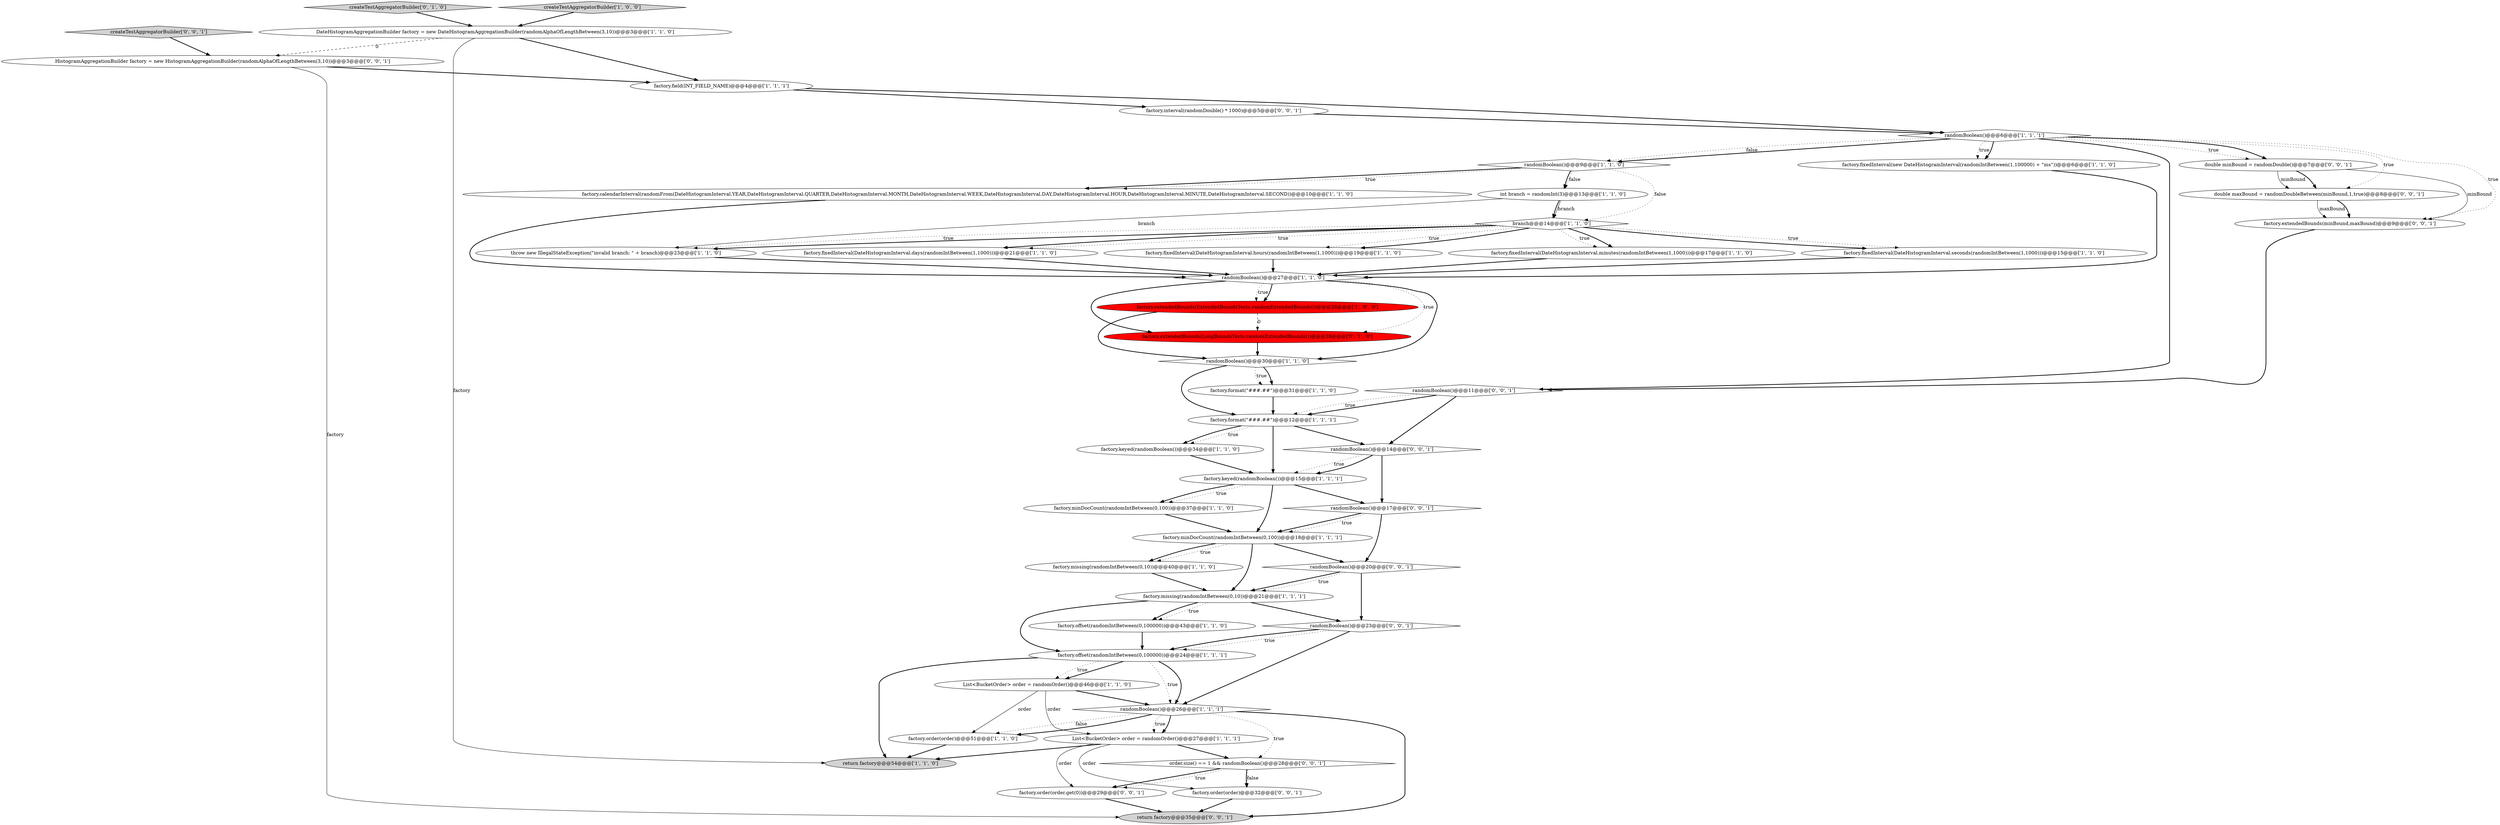 digraph {
6 [style = filled, label = "factory.fixedInterval(DateHistogramInterval.hours(randomIntBetween(1,1000)))@@@19@@@['1', '1', '0']", fillcolor = white, shape = ellipse image = "AAA0AAABBB1BBB"];
3 [style = filled, label = "factory.offset(randomIntBetween(0,100000))@@@24@@@['1', '1', '1']", fillcolor = white, shape = ellipse image = "AAA0AAABBB1BBB"];
7 [style = filled, label = "randomBoolean()@@@26@@@['1', '1', '1']", fillcolor = white, shape = diamond image = "AAA0AAABBB1BBB"];
22 [style = filled, label = "int branch = randomInt(3)@@@13@@@['1', '1', '0']", fillcolor = white, shape = ellipse image = "AAA0AAABBB1BBB"];
33 [style = filled, label = "createTestAggregatorBuilder['0', '1', '0']", fillcolor = lightgray, shape = diamond image = "AAA0AAABBB2BBB"];
36 [style = filled, label = "randomBoolean()@@@11@@@['0', '0', '1']", fillcolor = white, shape = diamond image = "AAA0AAABBB3BBB"];
26 [style = filled, label = "createTestAggregatorBuilder['1', '0', '0']", fillcolor = lightgray, shape = diamond image = "AAA0AAABBB1BBB"];
18 [style = filled, label = "List<BucketOrder> order = randomOrder()@@@46@@@['1', '1', '0']", fillcolor = white, shape = ellipse image = "AAA0AAABBB1BBB"];
25 [style = filled, label = "randomBoolean()@@@30@@@['1', '1', '0']", fillcolor = white, shape = diamond image = "AAA0AAABBB1BBB"];
5 [style = filled, label = "branch@@@14@@@['1', '1', '0']", fillcolor = white, shape = diamond image = "AAA0AAABBB1BBB"];
30 [style = filled, label = "factory.minDocCount(randomIntBetween(0,100))@@@37@@@['1', '1', '0']", fillcolor = white, shape = ellipse image = "AAA0AAABBB1BBB"];
10 [style = filled, label = "factory.format(\"###.##\")@@@31@@@['1', '1', '0']", fillcolor = white, shape = ellipse image = "AAA0AAABBB1BBB"];
40 [style = filled, label = "randomBoolean()@@@17@@@['0', '0', '1']", fillcolor = white, shape = diamond image = "AAA0AAABBB3BBB"];
43 [style = filled, label = "order.size() == 1 && randomBoolean()@@@28@@@['0', '0', '1']", fillcolor = white, shape = diamond image = "AAA0AAABBB3BBB"];
0 [style = filled, label = "throw new IllegalStateException(\"invalid branch: \" + branch)@@@23@@@['1', '1', '0']", fillcolor = white, shape = ellipse image = "AAA0AAABBB1BBB"];
4 [style = filled, label = "factory.fixedInterval(DateHistogramInterval.minutes(randomIntBetween(1,1000)))@@@17@@@['1', '1', '0']", fillcolor = white, shape = ellipse image = "AAA0AAABBB1BBB"];
31 [style = filled, label = "factory.order(order)@@@51@@@['1', '1', '0']", fillcolor = white, shape = ellipse image = "AAA0AAABBB1BBB"];
17 [style = filled, label = "factory.missing(randomIntBetween(0,10))@@@40@@@['1', '1', '0']", fillcolor = white, shape = ellipse image = "AAA0AAABBB1BBB"];
44 [style = filled, label = "factory.order(order.get(0))@@@29@@@['0', '0', '1']", fillcolor = white, shape = ellipse image = "AAA0AAABBB3BBB"];
15 [style = filled, label = "factory.fixedInterval(new DateHistogramInterval(randomIntBetween(1,100000) + \"ms\"))@@@6@@@['1', '1', '0']", fillcolor = white, shape = ellipse image = "AAA0AAABBB1BBB"];
9 [style = filled, label = "DateHistogramAggregationBuilder factory = new DateHistogramAggregationBuilder(randomAlphaOfLengthBetween(3,10))@@@3@@@['1', '1', '0']", fillcolor = white, shape = ellipse image = "AAA0AAABBB1BBB"];
35 [style = filled, label = "factory.extendedBounds(minBound,maxBound)@@@9@@@['0', '0', '1']", fillcolor = white, shape = ellipse image = "AAA0AAABBB3BBB"];
37 [style = filled, label = "factory.interval(randomDouble() * 1000)@@@5@@@['0', '0', '1']", fillcolor = white, shape = ellipse image = "AAA0AAABBB3BBB"];
16 [style = filled, label = "factory.minDocCount(randomIntBetween(0,100))@@@18@@@['1', '1', '1']", fillcolor = white, shape = ellipse image = "AAA0AAABBB1BBB"];
23 [style = filled, label = "factory.fixedInterval(DateHistogramInterval.days(randomIntBetween(1,1000)))@@@21@@@['1', '1', '0']", fillcolor = white, shape = ellipse image = "AAA0AAABBB1BBB"];
28 [style = filled, label = "factory.calendarInterval(randomFrom(DateHistogramInterval.YEAR,DateHistogramInterval.QUARTER,DateHistogramInterval.MONTH,DateHistogramInterval.WEEK,DateHistogramInterval.DAY,DateHistogramInterval.HOUR,DateHistogramInterval.MINUTE,DateHistogramInterval.SECOND))@@@10@@@['1', '1', '0']", fillcolor = white, shape = ellipse image = "AAA0AAABBB1BBB"];
24 [style = filled, label = "factory.extendedBounds(ExtendedBoundsTests.randomExtendedBounds())@@@28@@@['1', '0', '0']", fillcolor = red, shape = ellipse image = "AAA1AAABBB1BBB"];
39 [style = filled, label = "randomBoolean()@@@23@@@['0', '0', '1']", fillcolor = white, shape = diamond image = "AAA0AAABBB3BBB"];
42 [style = filled, label = "randomBoolean()@@@14@@@['0', '0', '1']", fillcolor = white, shape = diamond image = "AAA0AAABBB3BBB"];
41 [style = filled, label = "double maxBound = randomDoubleBetween(minBound,1,true)@@@8@@@['0', '0', '1']", fillcolor = white, shape = ellipse image = "AAA0AAABBB3BBB"];
19 [style = filled, label = "factory.keyed(randomBoolean())@@@34@@@['1', '1', '0']", fillcolor = white, shape = ellipse image = "AAA0AAABBB1BBB"];
20 [style = filled, label = "factory.keyed(randomBoolean())@@@15@@@['1', '1', '1']", fillcolor = white, shape = ellipse image = "AAA0AAABBB1BBB"];
21 [style = filled, label = "randomBoolean()@@@9@@@['1', '1', '0']", fillcolor = white, shape = diamond image = "AAA0AAABBB1BBB"];
46 [style = filled, label = "randomBoolean()@@@20@@@['0', '0', '1']", fillcolor = white, shape = diamond image = "AAA0AAABBB3BBB"];
29 [style = filled, label = "factory.format(\"###.##\")@@@12@@@['1', '1', '1']", fillcolor = white, shape = ellipse image = "AAA0AAABBB1BBB"];
11 [style = filled, label = "List<BucketOrder> order = randomOrder()@@@27@@@['1', '1', '1']", fillcolor = white, shape = ellipse image = "AAA0AAABBB1BBB"];
47 [style = filled, label = "createTestAggregatorBuilder['0', '0', '1']", fillcolor = lightgray, shape = diamond image = "AAA0AAABBB3BBB"];
14 [style = filled, label = "return factory@@@54@@@['1', '1', '0']", fillcolor = lightgray, shape = ellipse image = "AAA0AAABBB1BBB"];
2 [style = filled, label = "factory.fixedInterval(DateHistogramInterval.seconds(randomIntBetween(1,1000)))@@@15@@@['1', '1', '0']", fillcolor = white, shape = ellipse image = "AAA0AAABBB1BBB"];
12 [style = filled, label = "factory.field(INT_FIELD_NAME)@@@4@@@['1', '1', '1']", fillcolor = white, shape = ellipse image = "AAA0AAABBB1BBB"];
1 [style = filled, label = "randomBoolean()@@@27@@@['1', '1', '0']", fillcolor = white, shape = diamond image = "AAA0AAABBB1BBB"];
32 [style = filled, label = "factory.extendedBounds(LongBoundsTests.randomExtendedBounds())@@@28@@@['0', '1', '0']", fillcolor = red, shape = ellipse image = "AAA1AAABBB2BBB"];
13 [style = filled, label = "factory.missing(randomIntBetween(0,10))@@@21@@@['1', '1', '1']", fillcolor = white, shape = ellipse image = "AAA0AAABBB1BBB"];
45 [style = filled, label = "return factory@@@35@@@['0', '0', '1']", fillcolor = lightgray, shape = ellipse image = "AAA0AAABBB3BBB"];
38 [style = filled, label = "double minBound = randomDouble()@@@7@@@['0', '0', '1']", fillcolor = white, shape = ellipse image = "AAA0AAABBB3BBB"];
34 [style = filled, label = "factory.order(order)@@@32@@@['0', '0', '1']", fillcolor = white, shape = ellipse image = "AAA0AAABBB3BBB"];
8 [style = filled, label = "factory.offset(randomIntBetween(0,100000))@@@43@@@['1', '1', '0']", fillcolor = white, shape = ellipse image = "AAA0AAABBB1BBB"];
27 [style = filled, label = "randomBoolean()@@@6@@@['1', '1', '1']", fillcolor = white, shape = diamond image = "AAA0AAABBB1BBB"];
48 [style = filled, label = "HistogramAggregationBuilder factory = new HistogramAggregationBuilder(randomAlphaOfLengthBetween(3,10))@@@3@@@['0', '0', '1']", fillcolor = white, shape = ellipse image = "AAA0AAABBB3BBB"];
27->38 [style = bold, label=""];
37->27 [style = bold, label=""];
46->13 [style = bold, label=""];
11->14 [style = bold, label=""];
36->29 [style = bold, label=""];
5->23 [style = dotted, label="true"];
16->17 [style = dotted, label="true"];
26->9 [style = bold, label=""];
38->41 [style = bold, label=""];
7->31 [style = bold, label=""];
25->29 [style = bold, label=""];
27->15 [style = dotted, label="true"];
27->15 [style = bold, label=""];
21->28 [style = bold, label=""];
3->18 [style = bold, label=""];
48->12 [style = bold, label=""];
40->16 [style = bold, label=""];
20->16 [style = bold, label=""];
5->0 [style = bold, label=""];
20->30 [style = dotted, label="true"];
11->44 [style = solid, label="order"];
32->25 [style = bold, label=""];
46->13 [style = dotted, label="true"];
25->10 [style = bold, label=""];
22->5 [style = solid, label="branch"];
27->35 [style = dotted, label="true"];
43->44 [style = bold, label=""];
31->14 [style = bold, label=""];
3->7 [style = dotted, label="true"];
7->11 [style = bold, label=""];
11->34 [style = solid, label="order"];
5->23 [style = bold, label=""];
47->48 [style = bold, label=""];
19->20 [style = bold, label=""];
38->41 [style = solid, label="minBound"];
5->6 [style = dotted, label="true"];
27->41 [style = dotted, label="true"];
11->43 [style = bold, label=""];
16->17 [style = bold, label=""];
46->39 [style = bold, label=""];
41->35 [style = solid, label="maxBound"];
18->31 [style = solid, label="order"];
22->5 [style = bold, label=""];
42->40 [style = bold, label=""];
12->37 [style = bold, label=""];
21->28 [style = dotted, label="true"];
5->4 [style = dotted, label="true"];
1->32 [style = dotted, label="true"];
24->32 [style = dashed, label="0"];
29->20 [style = bold, label=""];
18->11 [style = solid, label="order"];
9->48 [style = dashed, label="0"];
5->6 [style = bold, label=""];
39->7 [style = bold, label=""];
3->7 [style = bold, label=""];
21->22 [style = bold, label=""];
3->18 [style = dotted, label="true"];
1->32 [style = bold, label=""];
36->29 [style = dotted, label="true"];
25->10 [style = dotted, label="true"];
18->7 [style = bold, label=""];
44->45 [style = bold, label=""];
43->34 [style = bold, label=""];
36->42 [style = bold, label=""];
29->19 [style = dotted, label="true"];
16->13 [style = bold, label=""];
2->1 [style = bold, label=""];
8->3 [style = bold, label=""];
27->38 [style = dotted, label="true"];
39->3 [style = dotted, label="true"];
13->39 [style = bold, label=""];
21->5 [style = dotted, label="false"];
5->0 [style = dotted, label="true"];
38->35 [style = solid, label="minBound"];
48->45 [style = solid, label="factory"];
43->34 [style = dotted, label="false"];
6->1 [style = bold, label=""];
43->44 [style = dotted, label="true"];
29->19 [style = bold, label=""];
7->11 [style = dotted, label="true"];
13->8 [style = dotted, label="true"];
0->1 [style = bold, label=""];
24->25 [style = bold, label=""];
29->42 [style = bold, label=""];
5->4 [style = bold, label=""];
42->20 [style = dotted, label="true"];
4->1 [style = bold, label=""];
17->13 [style = bold, label=""];
9->12 [style = bold, label=""];
27->21 [style = bold, label=""];
21->22 [style = dotted, label="false"];
12->27 [style = bold, label=""];
1->25 [style = bold, label=""];
5->2 [style = dotted, label="true"];
16->46 [style = bold, label=""];
15->1 [style = bold, label=""];
41->35 [style = bold, label=""];
27->36 [style = bold, label=""];
7->31 [style = dotted, label="false"];
34->45 [style = bold, label=""];
3->14 [style = bold, label=""];
42->20 [style = bold, label=""];
1->24 [style = dotted, label="true"];
39->3 [style = bold, label=""];
28->1 [style = bold, label=""];
40->16 [style = dotted, label="true"];
33->9 [style = bold, label=""];
40->46 [style = bold, label=""];
7->45 [style = bold, label=""];
5->2 [style = bold, label=""];
20->40 [style = bold, label=""];
13->3 [style = bold, label=""];
10->29 [style = bold, label=""];
1->24 [style = bold, label=""];
22->0 [style = solid, label="branch"];
27->21 [style = dotted, label="false"];
23->1 [style = bold, label=""];
9->14 [style = solid, label="factory"];
35->36 [style = bold, label=""];
13->8 [style = bold, label=""];
20->30 [style = bold, label=""];
30->16 [style = bold, label=""];
7->43 [style = dotted, label="true"];
}
